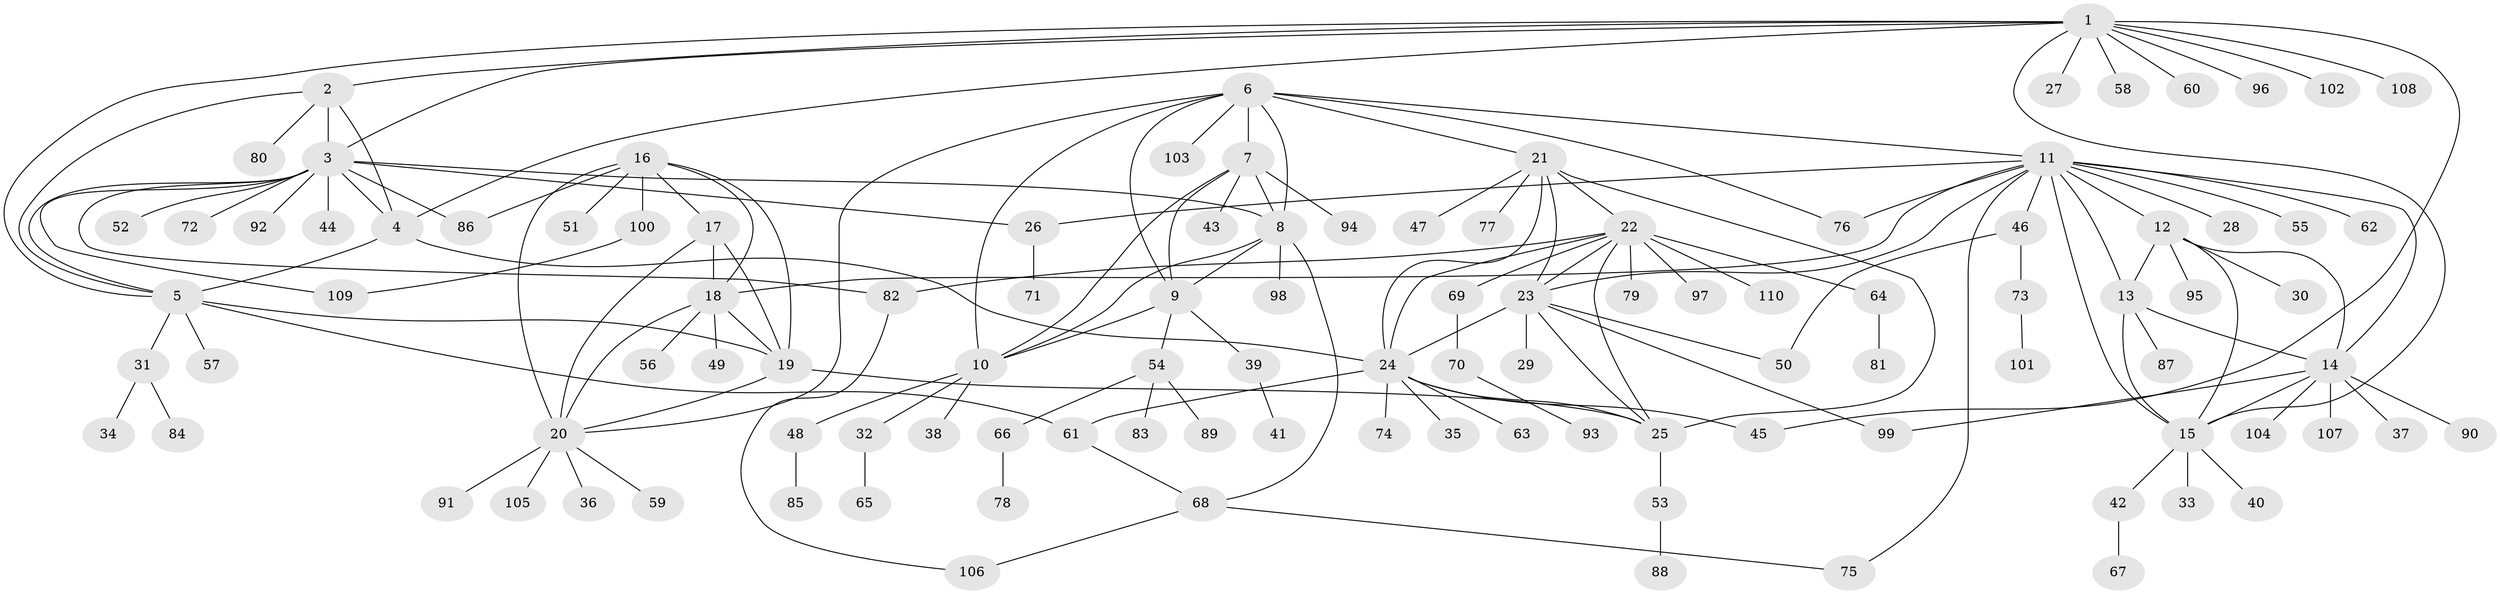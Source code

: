 // Generated by graph-tools (version 1.1) at 2025/26/03/09/25 03:26:49]
// undirected, 110 vertices, 157 edges
graph export_dot {
graph [start="1"]
  node [color=gray90,style=filled];
  1;
  2;
  3;
  4;
  5;
  6;
  7;
  8;
  9;
  10;
  11;
  12;
  13;
  14;
  15;
  16;
  17;
  18;
  19;
  20;
  21;
  22;
  23;
  24;
  25;
  26;
  27;
  28;
  29;
  30;
  31;
  32;
  33;
  34;
  35;
  36;
  37;
  38;
  39;
  40;
  41;
  42;
  43;
  44;
  45;
  46;
  47;
  48;
  49;
  50;
  51;
  52;
  53;
  54;
  55;
  56;
  57;
  58;
  59;
  60;
  61;
  62;
  63;
  64;
  65;
  66;
  67;
  68;
  69;
  70;
  71;
  72;
  73;
  74;
  75;
  76;
  77;
  78;
  79;
  80;
  81;
  82;
  83;
  84;
  85;
  86;
  87;
  88;
  89;
  90;
  91;
  92;
  93;
  94;
  95;
  96;
  97;
  98;
  99;
  100;
  101;
  102;
  103;
  104;
  105;
  106;
  107;
  108;
  109;
  110;
  1 -- 2;
  1 -- 3;
  1 -- 4;
  1 -- 5;
  1 -- 15;
  1 -- 27;
  1 -- 45;
  1 -- 58;
  1 -- 60;
  1 -- 96;
  1 -- 102;
  1 -- 108;
  2 -- 3;
  2 -- 4;
  2 -- 5;
  2 -- 80;
  3 -- 4;
  3 -- 5;
  3 -- 8;
  3 -- 26;
  3 -- 44;
  3 -- 52;
  3 -- 72;
  3 -- 82;
  3 -- 86;
  3 -- 92;
  3 -- 109;
  4 -- 5;
  4 -- 24;
  5 -- 19;
  5 -- 31;
  5 -- 57;
  5 -- 61;
  6 -- 7;
  6 -- 8;
  6 -- 9;
  6 -- 10;
  6 -- 11;
  6 -- 20;
  6 -- 21;
  6 -- 76;
  6 -- 103;
  7 -- 8;
  7 -- 9;
  7 -- 10;
  7 -- 43;
  7 -- 94;
  8 -- 9;
  8 -- 10;
  8 -- 68;
  8 -- 98;
  9 -- 10;
  9 -- 39;
  9 -- 54;
  10 -- 32;
  10 -- 38;
  10 -- 48;
  11 -- 12;
  11 -- 13;
  11 -- 14;
  11 -- 15;
  11 -- 18;
  11 -- 23;
  11 -- 26;
  11 -- 28;
  11 -- 46;
  11 -- 55;
  11 -- 62;
  11 -- 75;
  11 -- 76;
  12 -- 13;
  12 -- 14;
  12 -- 15;
  12 -- 30;
  12 -- 95;
  13 -- 14;
  13 -- 15;
  13 -- 87;
  14 -- 15;
  14 -- 37;
  14 -- 90;
  14 -- 99;
  14 -- 104;
  14 -- 107;
  15 -- 33;
  15 -- 40;
  15 -- 42;
  16 -- 17;
  16 -- 18;
  16 -- 19;
  16 -- 20;
  16 -- 51;
  16 -- 86;
  16 -- 100;
  17 -- 18;
  17 -- 19;
  17 -- 20;
  18 -- 19;
  18 -- 20;
  18 -- 49;
  18 -- 56;
  19 -- 20;
  19 -- 25;
  20 -- 36;
  20 -- 59;
  20 -- 91;
  20 -- 105;
  21 -- 22;
  21 -- 23;
  21 -- 24;
  21 -- 25;
  21 -- 47;
  21 -- 77;
  22 -- 23;
  22 -- 24;
  22 -- 25;
  22 -- 64;
  22 -- 69;
  22 -- 79;
  22 -- 82;
  22 -- 97;
  22 -- 110;
  23 -- 24;
  23 -- 25;
  23 -- 29;
  23 -- 50;
  23 -- 99;
  24 -- 25;
  24 -- 35;
  24 -- 45;
  24 -- 61;
  24 -- 63;
  24 -- 74;
  25 -- 53;
  26 -- 71;
  31 -- 34;
  31 -- 84;
  32 -- 65;
  39 -- 41;
  42 -- 67;
  46 -- 50;
  46 -- 73;
  48 -- 85;
  53 -- 88;
  54 -- 66;
  54 -- 83;
  54 -- 89;
  61 -- 68;
  64 -- 81;
  66 -- 78;
  68 -- 75;
  68 -- 106;
  69 -- 70;
  70 -- 93;
  73 -- 101;
  82 -- 106;
  100 -- 109;
}
